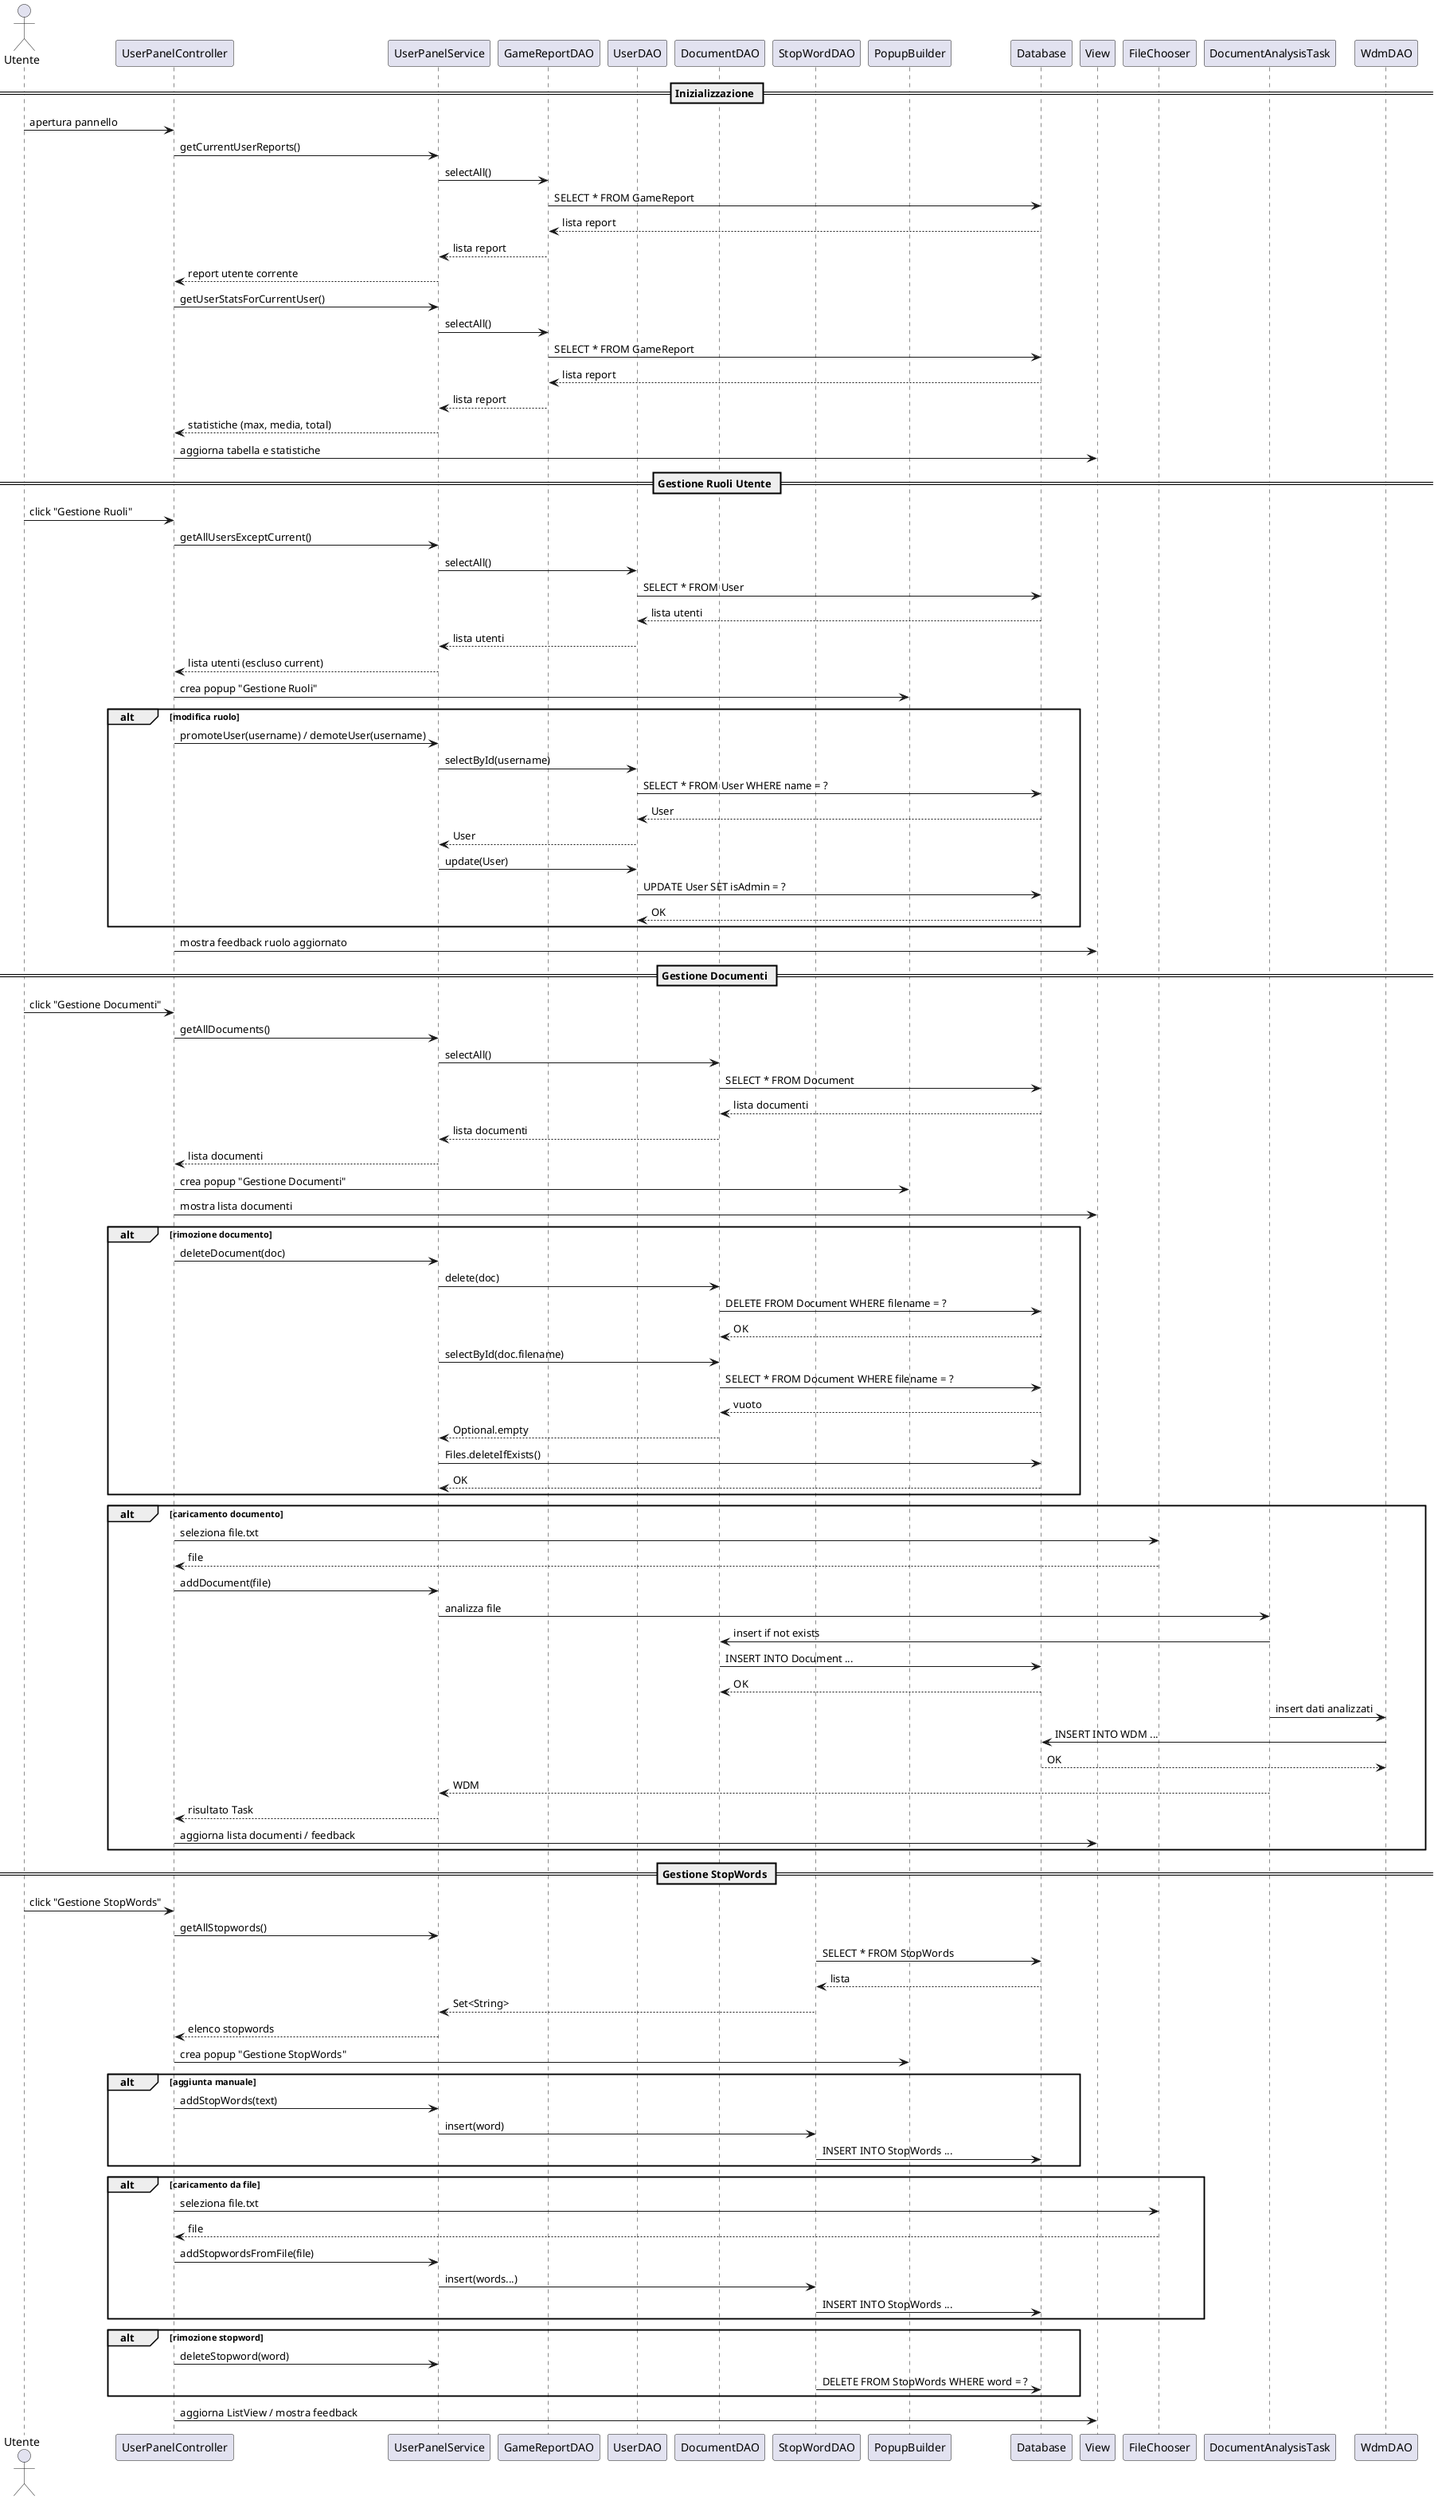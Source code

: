 @startuml
actor Utente
participant UserPanelController
participant UserPanelService
participant GameReportDAO
participant UserDAO
participant DocumentDAO
participant StopWordDAO
participant PopupBuilder
participant Database
participant View

== Inizializzazione ==
Utente -> UserPanelController : apertura pannello
UserPanelController -> UserPanelService : getCurrentUserReports()
UserPanelService -> GameReportDAO : selectAll()
GameReportDAO -> Database : SELECT * FROM GameReport
Database --> GameReportDAO : lista report
GameReportDAO --> UserPanelService : lista report
UserPanelService --> UserPanelController : report utente corrente

UserPanelController -> UserPanelService : getUserStatsForCurrentUser()
UserPanelService -> GameReportDAO : selectAll()
GameReportDAO -> Database : SELECT * FROM GameReport
Database --> GameReportDAO : lista report
GameReportDAO --> UserPanelService : lista report
UserPanelService --> UserPanelController : statistiche (max, media, total)

UserPanelController -> View : aggiorna tabella e statistiche

== Gestione Ruoli Utente ==
Utente -> UserPanelController : click "Gestione Ruoli"
UserPanelController -> UserPanelService : getAllUsersExceptCurrent()
UserPanelService -> UserDAO : selectAll()
UserDAO -> Database : SELECT * FROM User
Database --> UserDAO : lista utenti
UserDAO --> UserPanelService : lista utenti
UserPanelService --> UserPanelController : lista utenti (escluso current)
UserPanelController -> PopupBuilder : crea popup "Gestione Ruoli"

alt modifica ruolo
    UserPanelController -> UserPanelService : promoteUser(username) / demoteUser(username)
    UserPanelService -> UserDAO : selectById(username)
    UserDAO -> Database : SELECT * FROM User WHERE name = ?
    Database --> UserDAO : User
    UserDAO --> UserPanelService : User
    UserPanelService -> UserDAO : update(User)
    UserDAO -> Database : UPDATE User SET isAdmin = ?
    Database --> UserDAO : OK
end
UserPanelController -> View : mostra feedback ruolo aggiornato

== Gestione Documenti ==
Utente -> UserPanelController : click "Gestione Documenti"
UserPanelController -> UserPanelService : getAllDocuments()
UserPanelService -> DocumentDAO : selectAll()
DocumentDAO -> Database : SELECT * FROM Document
Database --> DocumentDAO : lista documenti
DocumentDAO --> UserPanelService : lista documenti
UserPanelService --> UserPanelController : lista documenti
UserPanelController -> PopupBuilder : crea popup "Gestione Documenti"
UserPanelController -> View : mostra lista documenti

alt rimozione documento
    UserPanelController -> UserPanelService : deleteDocument(doc)
    UserPanelService -> DocumentDAO : delete(doc)
    DocumentDAO -> Database : DELETE FROM Document WHERE filename = ?
    Database --> DocumentDAO : OK

    UserPanelService -> DocumentDAO : selectById(doc.filename)
    DocumentDAO -> Database : SELECT * FROM Document WHERE filename = ?
    Database --> DocumentDAO : vuoto
    DocumentDAO --> UserPanelService : Optional.empty

    UserPanelService -> Database : Files.deleteIfExists()
    Database --> UserPanelService : OK
end

alt caricamento documento
    UserPanelController -> FileChooser : seleziona file.txt
    FileChooser --> UserPanelController : file
    UserPanelController -> UserPanelService : addDocument(file)
    UserPanelService -> DocumentAnalysisTask : analizza file
    DocumentAnalysisTask -> DocumentDAO : insert if not exists
    DocumentDAO -> Database : INSERT INTO Document ...
    Database --> DocumentDAO : OK
    DocumentAnalysisTask -> WdmDAO : insert dati analizzati
    WdmDAO -> Database : INSERT INTO WDM ...
    Database --> WdmDAO : OK
    DocumentAnalysisTask --> UserPanelService : WDM
    UserPanelService --> UserPanelController : risultato Task

    UserPanelController -> View : aggiorna lista documenti / feedback
end

== Gestione StopWords ==
Utente -> UserPanelController : click "Gestione StopWords"
UserPanelController -> UserPanelService : getAllStopwords()
StopWordDAO -> Database : SELECT * FROM StopWords
Database --> StopWordDAO : lista
StopWordDAO --> UserPanelService : Set<String>
UserPanelService --> UserPanelController : elenco stopwords
UserPanelController -> PopupBuilder : crea popup "Gestione StopWords"

alt aggiunta manuale
    UserPanelController -> UserPanelService : addStopWords(text)
    UserPanelService -> StopWordDAO : insert(word)
    StopWordDAO -> Database : INSERT INTO StopWords ...
end

alt caricamento da file
    UserPanelController -> FileChooser : seleziona file.txt
    FileChooser --> UserPanelController : file
    UserPanelController -> UserPanelService : addStopwordsFromFile(file)
    UserPanelService -> StopWordDAO : insert(words...)
    StopWordDAO -> Database : INSERT INTO StopWords ...
end

alt rimozione stopword
    UserPanelController -> UserPanelService : deleteStopword(word)
    StopWordDAO -> Database : DELETE FROM StopWords WHERE word = ?
end

UserPanelController -> View : aggiorna ListView / mostra feedback
@enduml